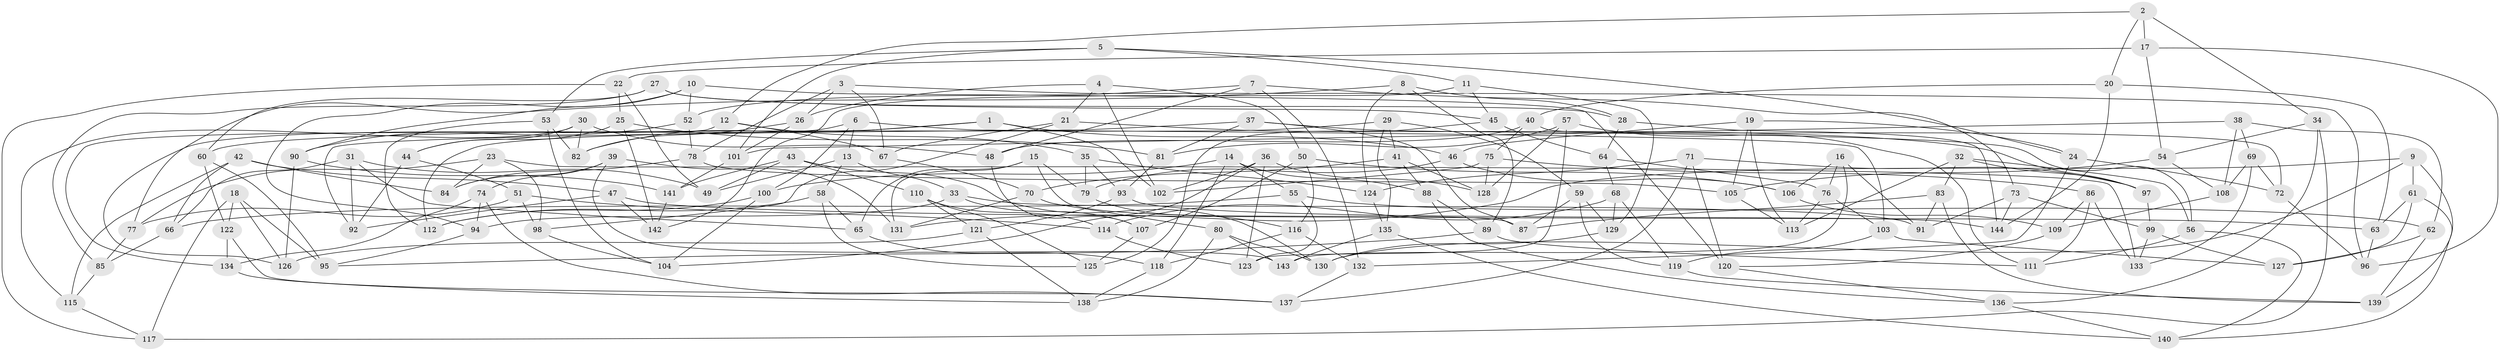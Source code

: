 // Generated by graph-tools (version 1.1) at 2025/16/03/09/25 04:16:40]
// undirected, 144 vertices, 288 edges
graph export_dot {
graph [start="1"]
  node [color=gray90,style=filled];
  1;
  2;
  3;
  4;
  5;
  6;
  7;
  8;
  9;
  10;
  11;
  12;
  13;
  14;
  15;
  16;
  17;
  18;
  19;
  20;
  21;
  22;
  23;
  24;
  25;
  26;
  27;
  28;
  29;
  30;
  31;
  32;
  33;
  34;
  35;
  36;
  37;
  38;
  39;
  40;
  41;
  42;
  43;
  44;
  45;
  46;
  47;
  48;
  49;
  50;
  51;
  52;
  53;
  54;
  55;
  56;
  57;
  58;
  59;
  60;
  61;
  62;
  63;
  64;
  65;
  66;
  67;
  68;
  69;
  70;
  71;
  72;
  73;
  74;
  75;
  76;
  77;
  78;
  79;
  80;
  81;
  82;
  83;
  84;
  85;
  86;
  87;
  88;
  89;
  90;
  91;
  92;
  93;
  94;
  95;
  96;
  97;
  98;
  99;
  100;
  101;
  102;
  103;
  104;
  105;
  106;
  107;
  108;
  109;
  110;
  111;
  112;
  113;
  114;
  115;
  116;
  117;
  118;
  119;
  120;
  121;
  122;
  123;
  124;
  125;
  126;
  127;
  128;
  129;
  130;
  131;
  132;
  133;
  134;
  135;
  136;
  137;
  138;
  139;
  140;
  141;
  142;
  143;
  144;
  1 -- 46;
  1 -- 102;
  1 -- 82;
  1 -- 112;
  2 -- 34;
  2 -- 20;
  2 -- 17;
  2 -- 12;
  3 -- 26;
  3 -- 78;
  3 -- 96;
  3 -- 67;
  4 -- 21;
  4 -- 102;
  4 -- 50;
  4 -- 26;
  5 -- 53;
  5 -- 11;
  5 -- 24;
  5 -- 101;
  6 -- 103;
  6 -- 13;
  6 -- 126;
  6 -- 100;
  7 -- 48;
  7 -- 132;
  7 -- 73;
  7 -- 52;
  8 -- 77;
  8 -- 28;
  8 -- 124;
  8 -- 89;
  9 -- 61;
  9 -- 131;
  9 -- 130;
  9 -- 139;
  10 -- 90;
  10 -- 120;
  10 -- 52;
  10 -- 94;
  11 -- 45;
  11 -- 142;
  11 -- 129;
  12 -- 134;
  12 -- 35;
  12 -- 67;
  13 -- 58;
  13 -- 33;
  13 -- 49;
  14 -- 55;
  14 -- 118;
  14 -- 100;
  14 -- 88;
  15 -- 65;
  15 -- 131;
  15 -- 87;
  15 -- 79;
  16 -- 76;
  16 -- 91;
  16 -- 143;
  16 -- 106;
  17 -- 22;
  17 -- 96;
  17 -- 54;
  18 -- 117;
  18 -- 126;
  18 -- 95;
  18 -- 122;
  19 -- 113;
  19 -- 24;
  19 -- 105;
  19 -- 46;
  20 -- 40;
  20 -- 144;
  20 -- 63;
  21 -- 98;
  21 -- 67;
  21 -- 97;
  22 -- 25;
  22 -- 117;
  22 -- 49;
  23 -- 77;
  23 -- 98;
  23 -- 84;
  23 -- 133;
  24 -- 72;
  24 -- 132;
  25 -- 142;
  25 -- 44;
  25 -- 81;
  26 -- 82;
  26 -- 101;
  27 -- 28;
  27 -- 45;
  27 -- 85;
  27 -- 60;
  28 -- 144;
  28 -- 64;
  29 -- 59;
  29 -- 135;
  29 -- 60;
  29 -- 41;
  30 -- 82;
  30 -- 48;
  30 -- 115;
  30 -- 44;
  31 -- 65;
  31 -- 49;
  31 -- 92;
  31 -- 66;
  32 -- 83;
  32 -- 113;
  32 -- 56;
  32 -- 97;
  33 -- 94;
  33 -- 107;
  33 -- 91;
  34 -- 136;
  34 -- 54;
  34 -- 117;
  35 -- 124;
  35 -- 93;
  35 -- 79;
  36 -- 123;
  36 -- 128;
  36 -- 102;
  36 -- 104;
  37 -- 92;
  37 -- 56;
  37 -- 81;
  37 -- 87;
  38 -- 62;
  38 -- 108;
  38 -- 69;
  38 -- 101;
  39 -- 131;
  39 -- 143;
  39 -- 84;
  39 -- 74;
  40 -- 75;
  40 -- 48;
  40 -- 72;
  41 -- 128;
  41 -- 88;
  41 -- 70;
  42 -- 115;
  42 -- 47;
  42 -- 84;
  42 -- 66;
  43 -- 130;
  43 -- 110;
  43 -- 49;
  43 -- 141;
  44 -- 92;
  44 -- 51;
  45 -- 125;
  45 -- 64;
  46 -- 106;
  46 -- 79;
  47 -- 92;
  47 -- 142;
  47 -- 63;
  48 -- 107;
  50 -- 116;
  50 -- 107;
  50 -- 106;
  51 -- 98;
  51 -- 114;
  51 -- 77;
  52 -- 78;
  52 -- 90;
  53 -- 82;
  53 -- 112;
  53 -- 104;
  54 -- 108;
  54 -- 105;
  55 -- 62;
  55 -- 123;
  55 -- 66;
  56 -- 140;
  56 -- 111;
  57 -- 123;
  57 -- 111;
  57 -- 81;
  57 -- 128;
  58 -- 125;
  58 -- 65;
  58 -- 112;
  59 -- 119;
  59 -- 129;
  59 -- 87;
  60 -- 122;
  60 -- 95;
  61 -- 63;
  61 -- 127;
  61 -- 140;
  62 -- 127;
  62 -- 139;
  63 -- 96;
  64 -- 68;
  64 -- 76;
  65 -- 118;
  66 -- 85;
  67 -- 70;
  68 -- 119;
  68 -- 129;
  68 -- 114;
  69 -- 108;
  69 -- 72;
  69 -- 133;
  70 -- 80;
  70 -- 131;
  71 -- 120;
  71 -- 137;
  71 -- 97;
  71 -- 124;
  72 -- 96;
  73 -- 91;
  73 -- 144;
  73 -- 99;
  74 -- 134;
  74 -- 94;
  74 -- 137;
  75 -- 128;
  75 -- 86;
  75 -- 102;
  76 -- 113;
  76 -- 103;
  77 -- 85;
  78 -- 105;
  78 -- 84;
  79 -- 116;
  80 -- 143;
  80 -- 130;
  80 -- 138;
  81 -- 93;
  83 -- 87;
  83 -- 139;
  83 -- 91;
  85 -- 115;
  86 -- 133;
  86 -- 109;
  86 -- 111;
  88 -- 136;
  88 -- 89;
  89 -- 95;
  89 -- 111;
  90 -- 141;
  90 -- 126;
  93 -- 121;
  93 -- 144;
  94 -- 95;
  97 -- 99;
  98 -- 104;
  99 -- 133;
  99 -- 127;
  100 -- 112;
  100 -- 104;
  101 -- 141;
  103 -- 127;
  103 -- 119;
  105 -- 113;
  106 -- 109;
  107 -- 125;
  108 -- 109;
  109 -- 120;
  110 -- 125;
  110 -- 121;
  110 -- 114;
  114 -- 123;
  115 -- 117;
  116 -- 132;
  116 -- 118;
  118 -- 138;
  119 -- 139;
  120 -- 136;
  121 -- 138;
  121 -- 126;
  122 -- 134;
  122 -- 137;
  124 -- 135;
  129 -- 130;
  132 -- 137;
  134 -- 138;
  135 -- 143;
  135 -- 140;
  136 -- 140;
  141 -- 142;
}
